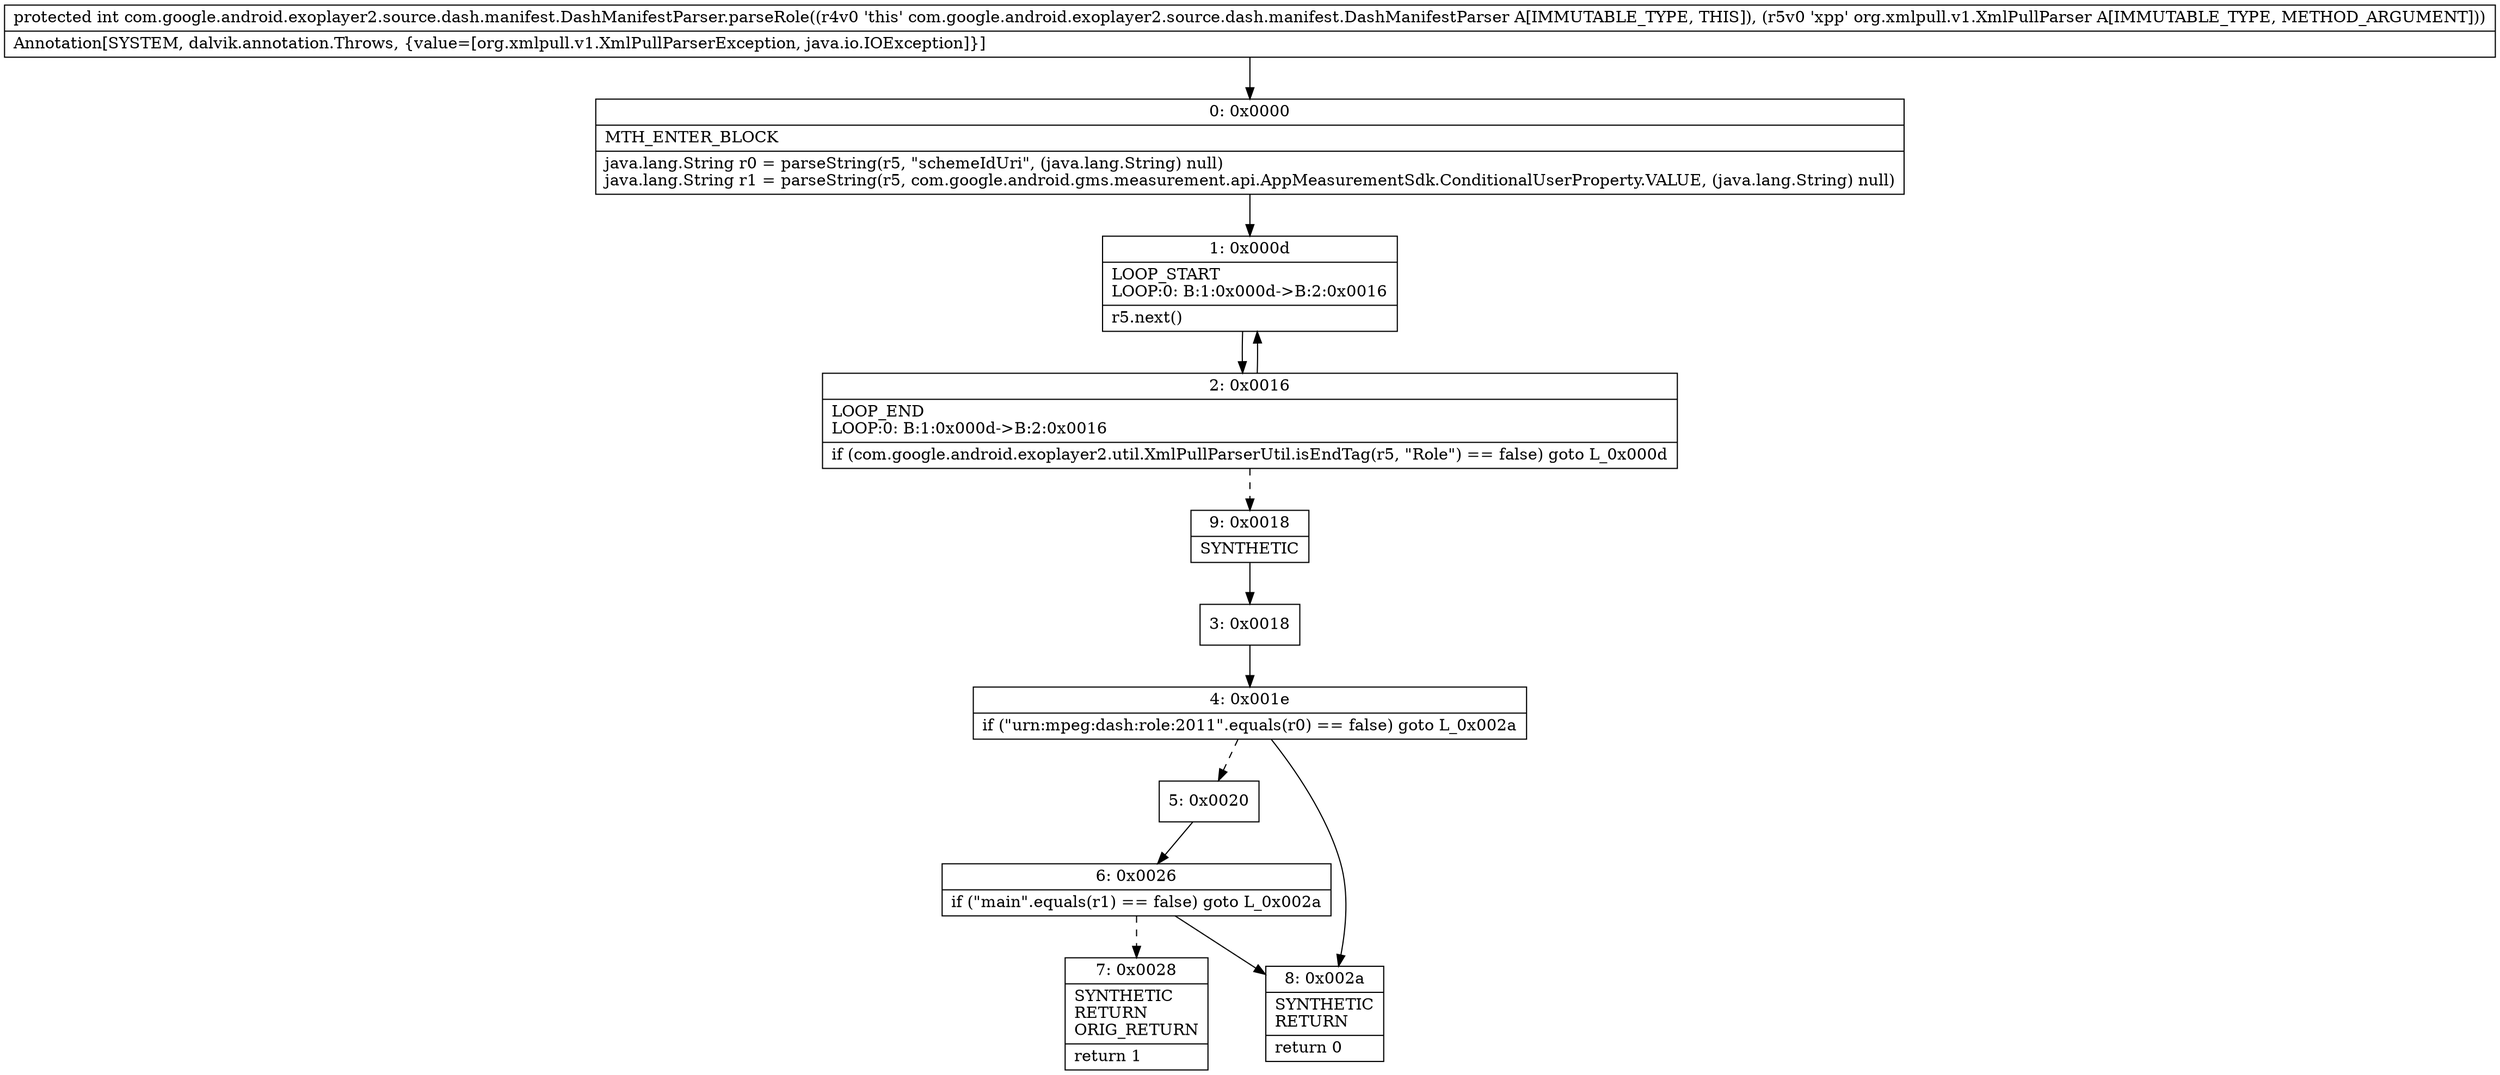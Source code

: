 digraph "CFG forcom.google.android.exoplayer2.source.dash.manifest.DashManifestParser.parseRole(Lorg\/xmlpull\/v1\/XmlPullParser;)I" {
Node_0 [shape=record,label="{0\:\ 0x0000|MTH_ENTER_BLOCK\l|java.lang.String r0 = parseString(r5, \"schemeIdUri\", (java.lang.String) null)\ljava.lang.String r1 = parseString(r5, com.google.android.gms.measurement.api.AppMeasurementSdk.ConditionalUserProperty.VALUE, (java.lang.String) null)\l}"];
Node_1 [shape=record,label="{1\:\ 0x000d|LOOP_START\lLOOP:0: B:1:0x000d\-\>B:2:0x0016\l|r5.next()\l}"];
Node_2 [shape=record,label="{2\:\ 0x0016|LOOP_END\lLOOP:0: B:1:0x000d\-\>B:2:0x0016\l|if (com.google.android.exoplayer2.util.XmlPullParserUtil.isEndTag(r5, \"Role\") == false) goto L_0x000d\l}"];
Node_3 [shape=record,label="{3\:\ 0x0018}"];
Node_4 [shape=record,label="{4\:\ 0x001e|if (\"urn:mpeg:dash:role:2011\".equals(r0) == false) goto L_0x002a\l}"];
Node_5 [shape=record,label="{5\:\ 0x0020}"];
Node_6 [shape=record,label="{6\:\ 0x0026|if (\"main\".equals(r1) == false) goto L_0x002a\l}"];
Node_7 [shape=record,label="{7\:\ 0x0028|SYNTHETIC\lRETURN\lORIG_RETURN\l|return 1\l}"];
Node_8 [shape=record,label="{8\:\ 0x002a|SYNTHETIC\lRETURN\l|return 0\l}"];
Node_9 [shape=record,label="{9\:\ 0x0018|SYNTHETIC\l}"];
MethodNode[shape=record,label="{protected int com.google.android.exoplayer2.source.dash.manifest.DashManifestParser.parseRole((r4v0 'this' com.google.android.exoplayer2.source.dash.manifest.DashManifestParser A[IMMUTABLE_TYPE, THIS]), (r5v0 'xpp' org.xmlpull.v1.XmlPullParser A[IMMUTABLE_TYPE, METHOD_ARGUMENT]))  | Annotation[SYSTEM, dalvik.annotation.Throws, \{value=[org.xmlpull.v1.XmlPullParserException, java.io.IOException]\}]\l}"];
MethodNode -> Node_0;
Node_0 -> Node_1;
Node_1 -> Node_2;
Node_2 -> Node_1;
Node_2 -> Node_9[style=dashed];
Node_3 -> Node_4;
Node_4 -> Node_5[style=dashed];
Node_4 -> Node_8;
Node_5 -> Node_6;
Node_6 -> Node_7[style=dashed];
Node_6 -> Node_8;
Node_9 -> Node_3;
}

